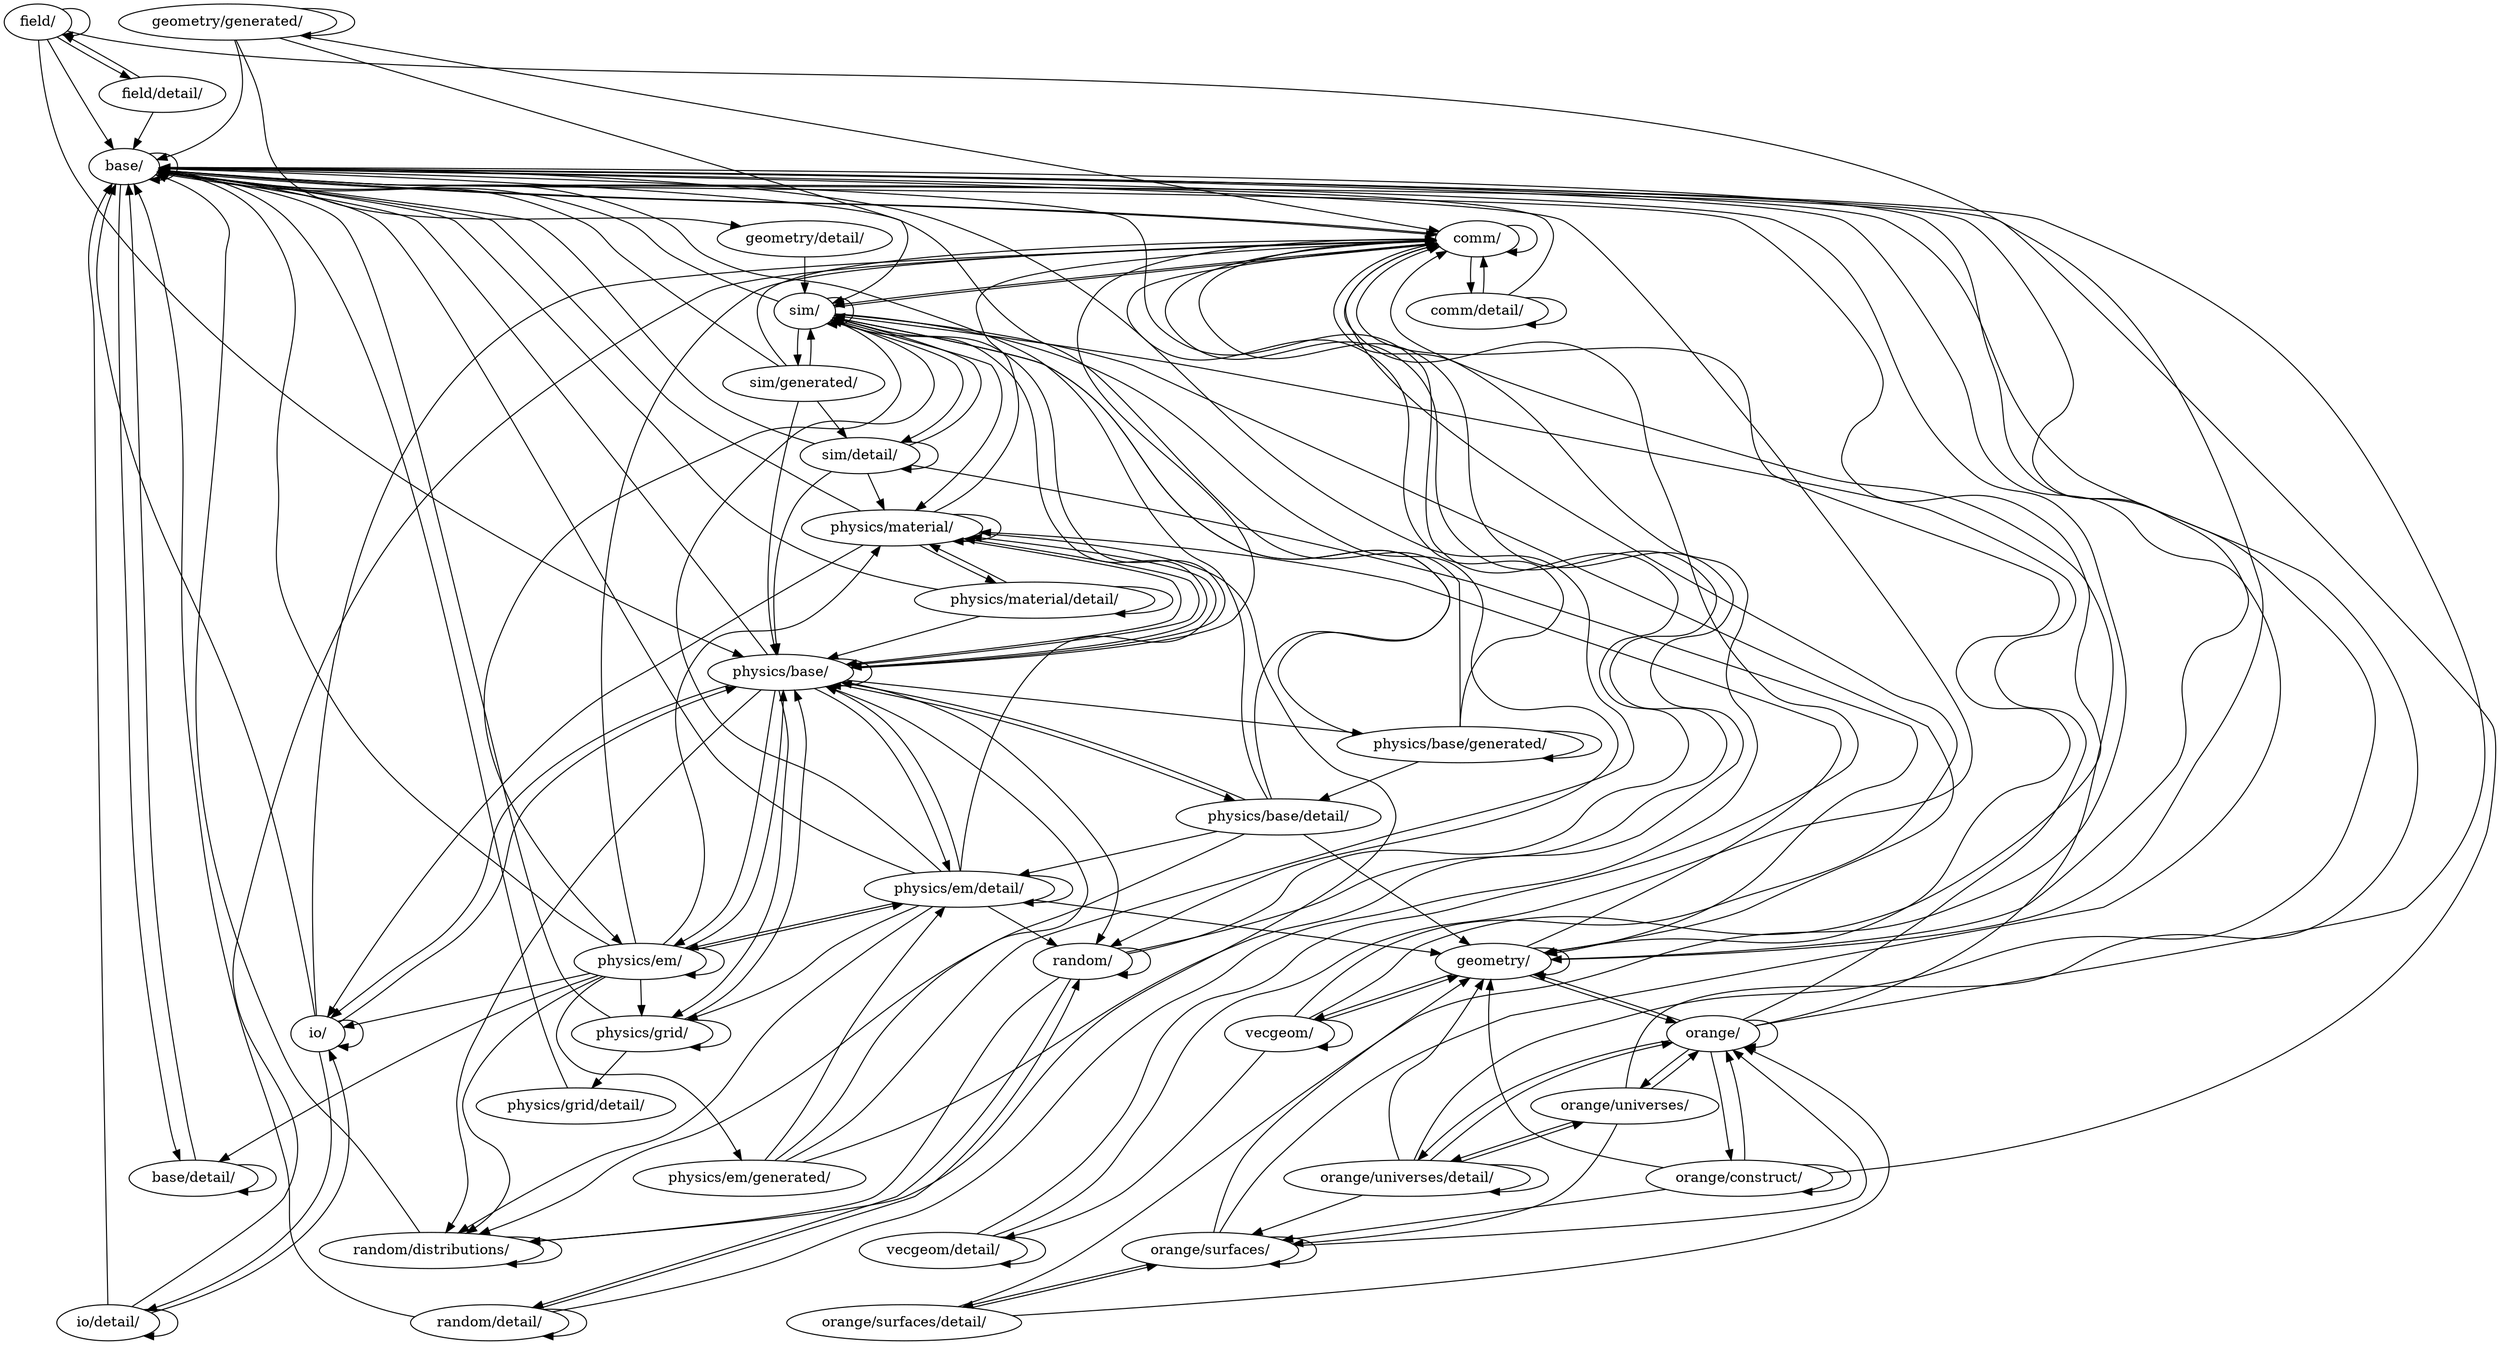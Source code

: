 digraph packages {
// margin=0.0
// mindist=0.1
//  rankdir=TB
// nodesep="+0.05,0.5"
// size="36,36"
"base/" -> "base/" [weight=0.503] // [0.3333333333333333, 0.5, 0.5, 0.5, 0.16666666666666666, 0.3333333333333333, 1.0, 0.25, 0.2, 0.3333333333333333, 1.0, 0.3333333333333333, 0.3333333333333333, 0.5, 0.5, 0.5, 0.3333333333333333, 0.2, 0.3333333333333333, 0.3333333333333333, 0.3333333333333333, 0.5, 0.16666666666666666, 0.5, 1.0, 0.3333333333333333, 0.3333333333333333, 0.2, 0.5, 0.3333333333333333, 0.5, 0.25, 0.25, 0.5, 1.0, 0.5, 0.2, 1.0, 1.0, 1.0, 1.0, 1.0, 0.25, 1.0]
"base/" -> "base/detail/" [weight=0.423] // [0.3333333333333333, 0.16666666666666666, 0.2, 0.3333333333333333, 0.3333333333333333, 0.3333333333333333, 1.0, 1.0, 0.2, 0.25, 0.5]
"base/" -> "comm/" [weight=0.302] // [0.3333333333333333, 0.3333333333333333, 0.5, 0.2, 0.16666666666666666, 0.3333333333333333, 0.25]
"base/detail/" -> "base/" [weight=0.643] // [1.0, 1.0, 0.2, 0.25, 0.3333333333333333, 0.5, 1.0, 1.0, 0.5]
"base/detail/" -> "base/detail/" [weight=0.750] // [1.0, 0.5]
"comm/" -> "comm/" [weight=0.425] // [0.5, 0.3333333333333333, 0.16666666666666666, 0.5, 1.0, 0.5, 0.5, 0.2, 0.3333333333333333, 1.0, 0.14285714285714285, 0.5, 0.5, 0.2, 0.16666666666666666, 0.25]
"comm/" -> "sim/" [weight=0.750] // [0.5, 1.0]
"comm/" -> "base/" [weight=0.369] // [0.3333333333333333, 0.16666666666666666, 1.0, 0.5, 0.5, 0.2, 0.5, 0.3333333333333333, 0.14285714285714285, 0.5, 0.2, 0.16666666666666666, 0.25]
"comm/" -> "comm/detail/" [weight=0.567] // [1.0, 0.5, 0.2]
"comm/detail/" -> "comm/detail/" [weight=0.500] // [0.5]
"comm/detail/" -> "base/" [weight=0.500] // [0.5]
"comm/detail/" -> "comm/" [weight=1.000] // [1.0]
"field/" -> "base/" [weight=0.333] // [0.5, 0.125, 0.3333333333333333, 0.125, 0.25, 0.3333333333333333, 0.3333333333333333, 0.5, 0.5, 0.3333333333333333]
"field/" -> "field/" [weight=0.286] // [0.5, 0.125, 0.125, 0.25, 0.3333333333333333, 0.3333333333333333, 0.3333333333333333]
"field/" -> "geometry/" [weight=0.125] // [0.125]
"field/" -> "physics/base/" [weight=0.236] // [0.125, 0.25, 0.3333333333333333]
"field/" -> "field/detail/" [weight=0.229] // [0.125, 0.3333333333333333]
"field/detail/" -> "base/" [weight=0.200] // [0.2]
"field/detail/" -> "field/" [weight=0.200] // [0.2]
"geometry/" -> "base/" [weight=0.237] // [0.25, 0.3333333333333333, 0.1, 0.16666666666666666, 0.3333333333333333]
"geometry/" -> "vecgeom/" [weight=0.500] // [0.5, 0.5, 0.5]
"geometry/" -> "orange/" [weight=0.400] // [0.5, 0.1, 0.5, 0.5]
"geometry/" -> "geometry/" [weight=0.420] // [0.3333333333333333, 0.1, 0.16666666666666666, 1.0, 0.5]
"geometry/" -> "physics/material/" [weight=0.250] // [0.3333333333333333, 0.16666666666666666]
"geometry/" -> "comm/" [weight=0.100] // [0.1]
"geometry/detail/" -> "sim/" [weight=1.000] // [1.0]
"geometry/generated/" -> "geometry/generated/" [weight=0.171] // [0.2, 0.14285714285714285]
"geometry/generated/" -> "base/" [weight=0.198] // [0.2, 0.14285714285714285, 0.25]
"geometry/generated/" -> "sim/" [weight=0.198] // [0.2, 0.14285714285714285, 0.25]
"geometry/generated/" -> "geometry/detail/" [weight=0.171] // [0.2, 0.14285714285714285]
"geometry/generated/" -> "comm/" [weight=0.143] // [0.14285714285714285]
"io/" -> "io/" [weight=0.471] // [0.25, 1.0, 0.25, 0.5, 0.09090909090909091, 0.5, 0.125, 0.3333333333333333, 1.0, 0.2, 1.0, 0.5, 0.5, 1.0, 0.5, 0.5, 0.5, 0.16666666666666666, 1.0, 0.16666666666666666, 0.2, 0.3333333333333333, 0.2, 0.5]
"io/" -> "base/" [weight=0.458] // [0.25, 0.25, 0.5, 0.09090909090909091, 0.125, 1.0, 0.3333333333333333, 1.0, 0.5, 1.0, 0.5, 0.5, 0.5, 1.0, 0.16666666666666666, 0.16666666666666666, 0.5, 0.2, 0.3333333333333333, 0.2, 0.5]
"io/" -> "comm/" [weight=0.189] // [0.25, 0.25, 0.09090909090909091, 0.16666666666666666, 0.16666666666666666, 0.2, 0.2]
"io/" -> "physics/base/" [weight=0.335] // [0.25, 0.5, 0.09090909090909091, 0.5]
"io/" -> "io/detail/" [weight=0.262] // [0.09090909090909091, 0.125, 0.5, 0.3333333333333333]
"io/detail/" -> "io/detail/" [weight=0.502] // [0.5, 0.3333333333333333, 1.0, 0.3333333333333333, 0.5, 0.25, 0.1, 0.5, 1.0]
"io/detail/" -> "base/" [weight=0.419] // [0.3333333333333333, 0.3333333333333333, 0.25, 0.1, 0.5, 1.0]
"io/detail/" -> "comm/" [weight=0.419] // [0.3333333333333333, 0.3333333333333333, 0.5, 1.0, 0.25, 0.1]
"io/detail/" -> "io/" [weight=0.217] // [0.1, 0.3333333333333333]
"orange/" -> "base/" [weight=0.259] // [0.16666666666666666, 0.05263157894736842, 0.16666666666666666, 0.16666666666666666, 0.5, 0.5]
"orange/" -> "geometry/" [weight=0.167] // [0.16666666666666666, 0.16666666666666666, 0.16666666666666666]
"orange/" -> "sim/" [weight=0.167] // [0.16666666666666666]
"orange/" -> "orange/" [weight=0.211] // [0.16666666666666666, 0.05263157894736842, 0.16666666666666666, 0.16666666666666666, 0.5]
"orange/" -> "comm/" [weight=0.053] // [0.05263157894736842]
"orange/" -> "orange/construct/" [weight=0.053] // [0.05263157894736842]
"orange/" -> "orange/universes/detail/" [weight=0.110] // [0.05263157894736842, 0.16666666666666666]
"orange/" -> "orange/universes/" [weight=0.167] // [0.16666666666666666]
"orange/construct/" -> "orange/" [weight=0.340] // [1.0, 0.16666666666666666, 0.3333333333333333, 0.2, 0.09090909090909091, 0.25]
"orange/construct/" -> "orange/construct/" [weight=0.422] // [0.5, 1.0, 0.16666666666666666, 0.16666666666666666, 0.2, 1.0, 0.09090909090909091, 0.25]
"orange/construct/" -> "base/" [weight=0.244] // [0.5, 0.16666666666666666, 0.16666666666666666, 0.3333333333333333, 0.2, 0.09090909090909091, 0.25]
"orange/construct/" -> "orange/surfaces/" [weight=0.129] // [0.16666666666666666, 0.09090909090909091]
"orange/construct/" -> "geometry/" [weight=0.208] // [0.16666666666666666, 0.25]
"orange/surfaces/" -> "base/" [weight=0.186] // [0.14285714285714285, 0.16666666666666666, 0.2, 0.16666666666666666, 0.16666666666666666, 0.3333333333333333, 0.125]
"orange/surfaces/" -> "geometry/" [weight=0.336] // [0.14285714285714285, 0.2, 0.5, 0.5]
"orange/surfaces/" -> "orange/" [weight=0.402] // [0.14285714285714285, 0.16666666666666666, 0.2, 0.5, 1.0]
"orange/surfaces/" -> "orange/surfaces/detail/" [weight=0.195] // [0.14285714285714285, 0.16666666666666666, 0.16666666666666666, 0.16666666666666666, 0.3333333333333333]
"orange/surfaces/" -> "orange/surfaces/" [weight=0.312] // [0.125, 0.5]
"orange/surfaces/detail/" -> "base/" [weight=0.175] // [0.25, 0.1]
"orange/surfaces/detail/" -> "orange/" [weight=0.175] // [0.25, 0.1]
"orange/surfaces/detail/" -> "orange/surfaces/" [weight=0.100] // [0.1]
"orange/universes/" -> "base/" [weight=0.156] // [0.1111111111111111, 0.2]
"orange/universes/" -> "orange/" [weight=0.156] // [0.1111111111111111, 0.2]
"orange/universes/" -> "orange/surfaces/" [weight=0.111] // [0.1111111111111111]
"orange/universes/" -> "orange/universes/detail/" [weight=0.111] // [0.1111111111111111]
"orange/universes/detail/" -> "base/" [weight=0.265] // [0.25, 0.5, 0.14285714285714285, 0.25, 0.25, 0.2]
"orange/universes/detail/" -> "orange/" [weight=0.250] // [0.25, 0.25]
"orange/universes/detail/" -> "orange/universes/detail/" [weight=0.211] // [0.25, 0.14285714285714285, 0.25, 0.2]
"orange/universes/detail/" -> "orange/surfaces/" [weight=0.143] // [0.14285714285714285]
"orange/universes/detail/" -> "orange/universes/" [weight=0.171] // [0.14285714285714285, 0.2]
"orange/universes/detail/" -> "geometry/" [weight=0.250] // [0.25]
"physics/base/" -> "base/" [weight=0.249] // [0.16666666666666666, 0.2, 0.09090909090909091, 0.16666666666666666, 0.1, 0.1111111111111111, 0.125, 0.3333333333333333, 0.25, 1.0, 0.2, 0.25, 0.25, 0.125, 0.07692307692307693, 0.05555555555555555, 0.1111111111111111, 0.16666666666666666, 0.05263157894736842, 0.07142857142857142, 0.3333333333333333, 0.16666666666666666, 0.5, 1.0, 0.3333333333333333]
"physics/base/" -> "physics/material/" [weight=0.109] // [0.16666666666666666, 0.2, 0.09090909090909091, 0.16666666666666666, 0.1, 0.07692307692307693, 0.05555555555555555, 0.05263157894736842, 0.07142857142857142]
"physics/base/" -> "physics/base/" [weight=0.274] // [0.16666666666666666, 0.2, 0.09090909090909091, 0.16666666666666666, 1.0, 0.1, 0.1111111111111111, 0.125, 0.25, 0.2, 0.25, 0.25, 0.125, 1.0, 0.07692307692307693, 0.05555555555555555, 0.1111111111111111, 0.16666666666666666, 0.05263157894736842, 0.07142857142857142, 0.3333333333333333, 1.0, 0.16666666666666666, 0.5]
"physics/base/" -> "io/" [weight=0.138] // [0.09090909090909091, 0.1, 0.1111111111111111, 0.25]
"physics/base/" -> "physics/grid/" [weight=0.087] // [0.1, 0.07692307692307693, 0.05555555555555555, 0.05263157894736842, 0.07142857142857142, 0.16666666666666666]
"physics/base/" -> "sim/" [weight=0.277] // [0.3333333333333333, 0.25, 0.07692307692307693, 0.05555555555555555, 0.1111111111111111, 0.16666666666666666, 1.0, 0.3333333333333333, 0.16666666666666666]
"physics/base/" -> "physics/base/detail/" [weight=0.333] // [0.3333333333333333]
"physics/base/" -> "physics/em/" [weight=0.064] // [0.07692307692307693, 0.05555555555555555, 0.05263157894736842, 0.07142857142857142]
"physics/base/" -> "physics/em/detail/" [weight=0.074] // [0.07692307692307693, 0.07142857142857142]
"physics/base/" -> "comm/" [weight=0.056] // [0.05555555555555555]
"physics/base/" -> "physics/base/generated/" [weight=0.056] // [0.05555555555555555]
"physics/base/" -> "random/" [weight=0.053] // [0.05263157894736842]
"physics/base/" -> "random/distributions/" [weight=0.053] // [0.05263157894736842]
"physics/base/detail/" -> "base/" [weight=0.208] // [0.09090909090909091, 0.3333333333333333, 0.2]
"physics/base/detail/" -> "geometry/" [weight=0.091] // [0.09090909090909091]
"physics/base/detail/" -> "physics/base/" [weight=0.264] // [0.09090909090909091, 0.5, 0.2]
"physics/base/detail/" -> "physics/em/detail/" [weight=0.091] // [0.09090909090909091]
"physics/base/detail/" -> "sim/" [weight=0.281] // [0.09090909090909091, 0.5, 0.3333333333333333, 0.2]
"physics/base/detail/" -> "random/distributions/" [weight=0.200] // [0.2]
"physics/base/generated/" -> "physics/base/generated/" [weight=0.171] // [0.2, 0.14285714285714285, 0.2, 0.14285714285714285, 0.2, 0.14285714285714285]
"physics/base/generated/" -> "base/" [weight=0.198] // [0.2, 0.14285714285714285, 0.25, 0.2, 0.14285714285714285, 0.25, 0.2, 0.14285714285714285, 0.25]
"physics/base/generated/" -> "sim/" [weight=0.198] // [0.2, 0.14285714285714285, 0.25, 0.2, 0.14285714285714285, 0.25, 0.2, 0.14285714285714285, 0.25]
"physics/base/generated/" -> "physics/base/detail/" [weight=0.171] // [0.2, 0.14285714285714285, 0.2, 0.14285714285714285, 0.2, 0.14285714285714285]
"physics/base/generated/" -> "comm/" [weight=0.143] // [0.14285714285714285, 0.14285714285714285, 0.14285714285714285]
"physics/em/" -> "base/" [weight=0.165] // [0.14285714285714285, 0.14285714285714285, 0.14285714285714285, 0.05263157894736842, 0.2, 0.25, 0.14285714285714285, 0.09090909090909091, 0.2, 0.2, 0.125, 0.1111111111111111, 0.3333333333333333, 0.125, 0.16666666666666666, 0.2, 0.25, 0.16666666666666666, 0.06666666666666667, 0.16666666666666666, 0.1111111111111111, 0.25, 0.14285714285714285, 0.07142857142857142, 0.25, 0.09090909090909091, 0.25, 0.08333333333333333, 0.16666666666666666, 0.09090909090909091, 0.3333333333333333]
"physics/em/" -> "physics/base/" [weight=0.215] // [0.14285714285714285, 0.14285714285714285, 0.14285714285714285, 0.05263157894736842, 0.2, 0.25, 0.3333333333333333, 0.14285714285714285, 0.25, 0.09090909090909091, 0.2, 0.3333333333333333, 0.2, 0.3333333333333333, 0.5, 0.1111111111111111, 0.3333333333333333, 0.125, 0.16666666666666666, 0.2, 0.3333333333333333, 0.25, 0.3333333333333333, 0.06666666666666667, 0.16666666666666666, 0.1111111111111111, 0.5, 0.25, 0.3333333333333333, 0.25, 0.14285714285714285, 0.25, 0.07142857142857142, 0.25, 0.25, 0.09090909090909091, 0.25, 0.08333333333333333, 0.16666666666666666, 0.09090909090909091, 0.3333333333333333]
"physics/em/" -> "random/distributions/" [weight=0.143] // [0.14285714285714285, 0.14285714285714285]
"physics/em/" -> "physics/em/" [weight=0.199] // [0.14285714285714285, 0.14285714285714285, 0.05263157894736842, 0.2, 0.25, 0.14285714285714285, 0.09090909090909091, 0.2, 0.5, 0.2, 0.3333333333333333, 0.1111111111111111, 0.3333333333333333, 0.125, 0.2, 0.25, 0.06666666666666667, 0.1111111111111111, 0.25, 0.5, 0.14285714285714285, 0.07142857142857142, 0.5, 0.09090909090909091, 0.08333333333333333, 0.09090909090909091]
"physics/em/" -> "physics/material/" [weight=0.162] // [0.14285714285714285, 0.05263157894736842, 0.25, 0.125, 0.125, 0.16666666666666666, 0.16666666666666666, 0.06666666666666667, 0.16666666666666666, 0.25, 0.25, 0.07142857142857142, 0.25, 0.25, 0.25, 0.08333333333333333, 0.16666666666666666, 0.09090909090909091]
"physics/em/" -> "comm/" [weight=0.068] // [0.05263157894736842, 0.06666666666666667, 0.08333333333333333]
"physics/em/" -> "physics/em/detail/" [weight=0.200] // [0.05263157894736842, 0.3333333333333333, 0.09090909090909091, 0.2, 0.125, 0.1111111111111111, 0.3333333333333333, 0.3333333333333333, 0.3333333333333333, 0.16666666666666666, 0.06666666666666667, 0.16666666666666666, 0.1111111111111111, 0.5, 0.3333333333333333, 0.07142857142857142, 0.25, 0.09090909090909091, 0.25, 0.08333333333333333, 0.16666666666666666, 0.09090909090909091, 0.3333333333333333]
"physics/em/" -> "io/" [weight=0.174] // [0.2, 0.14285714285714285, 0.2, 0.2, 0.16666666666666666, 0.14285714285714285, 0.16666666666666666]
"physics/em/" -> "physics/em/generated/" [weight=0.138] // [0.25, 0.09090909090909091, 0.1111111111111111, 0.25, 0.06666666666666667, 0.1111111111111111, 0.25, 0.07142857142857142, 0.09090909090909091, 0.08333333333333333]
"physics/em/" -> "physics/grid/" [weight=0.164] // [0.3333333333333333, 0.06666666666666667, 0.09090909090909091]
"physics/em/" -> "base/detail/" [weight=0.071] // [0.07142857142857142]
"physics/em/detail/" -> "base/" [weight=0.168] // [0.3333333333333333, 0.058823529411764705, 0.2, 0.2, 0.2, 0.05, 0.25, 0.2, 0.08333333333333333, 0.25, 0.5, 0.16666666666666666, 0.16666666666666666, 0.125, 0.25, 0.07692307692307693, 0.1, 0.16666666666666666, 0.0625, 0.14285714285714285, 0.1111111111111111, 0.25, 0.058823529411764705, 0.2, 0.2, 0.2, 0.0625, 0.2, 0.3333333333333333, 0.09090909090909091, 0.08333333333333333, 0.16666666666666666, 0.07142857142857142, 0.2, 0.16666666666666666, 0.05263157894736842, 0.2, 0.16666666666666666, 0.16666666666666666, 0.07692307692307693, 0.2, 0.14285714285714285, 0.058823529411764705, 0.2, 0.2, 0.16666666666666666, 0.1, 0.125, 0.0625, 0.3333333333333333, 0.3333333333333333]
"physics/em/detail/" -> "physics/base/" [weight=0.154] // [0.3333333333333333, 0.058823529411764705, 0.25, 0.05, 0.2, 0.08333333333333333, 0.5, 0.5, 0.25, 0.07692307692307693, 0.1, 0.16666666666666666, 0.0625, 0.1111111111111111, 0.25, 0.058823529411764705, 0.2, 0.0625, 0.09090909090909091, 0.08333333333333333, 0.16666666666666666, 0.07142857142857142, 0.05263157894736842, 0.16666666666666666, 0.16666666666666666, 0.07692307692307693, 0.2, 0.14285714285714285, 0.058823529411764705, 0.2, 0.16666666666666666, 0.1, 0.125, 0.0625]
"physics/em/detail/" -> "physics/material/" [weight=0.090] // [0.058823529411764705, 0.05, 0.1, 0.14285714285714285, 0.1111111111111111, 0.0625, 0.09090909090909091, 0.08333333333333333, 0.07142857142857142, 0.05263157894736842, 0.07692307692307693, 0.2, 0.058823529411764705, 0.1, 0.125, 0.0625]
"physics/em/detail/" -> "random/distributions/" [weight=0.123] // [0.058823529411764705, 0.2, 0.25, 0.08333333333333333, 0.16666666666666666, 0.16666666666666666, 0.125, 0.07692307692307693, 0.0625, 0.058823529411764705, 0.2, 0.0625, 0.08333333333333333, 0.07142857142857142, 0.16666666666666666, 0.16666666666666666, 0.07692307692307693, 0.2, 0.0625]
"physics/em/detail/" -> "physics/em/detail/" [weight=0.145] // [0.058823529411764705, 0.2, 0.25, 0.2, 0.05, 0.25, 0.08333333333333333, 0.25, 0.2, 0.125, 0.07692307692307693, 0.3333333333333333, 0.1, 0.0625, 0.14285714285714285, 0.1111111111111111, 0.058823529411764705, 0.2, 0.0625, 0.2, 0.09090909090909091, 0.08333333333333333, 0.07142857142857142, 0.2, 0.16666666666666666, 0.05263157894736842, 0.2, 0.16666666666666666, 0.16666666666666666, 0.07692307692307693, 0.2, 0.14285714285714285, 0.058823529411764705, 0.2, 0.1, 0.125, 0.0625, 0.3333333333333333]
"physics/em/detail/" -> "sim/" [weight=0.202] // [0.2, 0.25, 0.2, 0.25, 0.25, 0.3333333333333333, 0.16666666666666666, 0.14285714285714285, 0.25, 0.2, 0.2, 0.2, 0.16666666666666666, 0.2, 0.2, 0.2, 0.16666666666666666, 0.0625]
"physics/em/detail/" -> "physics/em/" [weight=0.222] // [0.5, 0.16666666666666666, 0.16666666666666666, 0.2, 0.125, 0.0625, 0.3333333333333333]
"physics/em/detail/" -> "physics/grid/" [weight=0.120] // [0.1, 0.16666666666666666, 0.0625, 0.1111111111111111, 0.16666666666666666, 0.16666666666666666, 0.14285714285714285, 0.1, 0.125, 0.0625]
"physics/em/detail/" -> "random/" [weight=0.067] // [0.07142857142857142, 0.0625]
"physics/em/detail/" -> "geometry/" [weight=0.062] // [0.0625]
"physics/em/generated/" -> "physics/em/detail/" [weight=0.250] // [0.25, 0.16666666666666666, 0.3333333333333333, 0.25, 0.16666666666666666, 0.3333333333333333, 0.25, 0.16666666666666666, 0.3333333333333333, 0.25, 0.16666666666666666, 0.3333333333333333, 0.25, 0.16666666666666666, 0.3333333333333333, 0.25, 0.16666666666666666, 0.3333333333333333, 0.25, 0.16666666666666666, 0.3333333333333333, 0.25, 0.16666666666666666, 0.3333333333333333, 0.25, 0.16666666666666666, 0.3333333333333333, 0.25, 0.16666666666666666, 0.3333333333333333]
"physics/em/generated/" -> "base/" [weight=0.250] // [0.25, 0.16666666666666666, 0.3333333333333333, 0.25, 0.16666666666666666, 0.3333333333333333, 0.25, 0.16666666666666666, 0.3333333333333333, 0.25, 0.16666666666666666, 0.3333333333333333, 0.25, 0.16666666666666666, 0.3333333333333333, 0.25, 0.16666666666666666, 0.3333333333333333, 0.25, 0.16666666666666666, 0.3333333333333333, 0.25, 0.16666666666666666, 0.3333333333333333, 0.25, 0.16666666666666666, 0.3333333333333333, 0.25, 0.16666666666666666, 0.3333333333333333]
"physics/em/generated/" -> "physics/base/" [weight=0.208] // [0.25, 0.16666666666666666, 0.25, 0.16666666666666666, 0.25, 0.16666666666666666, 0.25, 0.16666666666666666, 0.25, 0.16666666666666666, 0.25, 0.16666666666666666, 0.25, 0.16666666666666666, 0.25, 0.16666666666666666, 0.25, 0.16666666666666666, 0.25, 0.16666666666666666]
"physics/em/generated/" -> "comm/" [weight=0.167] // [0.16666666666666666, 0.16666666666666666, 0.16666666666666666, 0.16666666666666666, 0.16666666666666666, 0.16666666666666666, 0.16666666666666666, 0.16666666666666666, 0.16666666666666666, 0.16666666666666666]
"physics/grid/" -> "physics/grid/" [weight=0.294] // [1.0, 0.16666666666666666, 0.125, 0.2, 0.2, 0.25, 0.25, 0.14285714285714285, 0.3333333333333333, 0.2, 0.5, 0.25, 0.2]
"physics/grid/" -> "base/" [weight=0.276] // [0.16666666666666666, 0.25, 0.16666666666666666, 0.125, 0.2, 0.5, 0.2, 0.2, 0.3333333333333333, 0.25, 0.25, 0.5, 0.14285714285714285, 0.25, 0.5, 0.3333333333333333, 0.2, 0.5, 0.25, 0.2]
"physics/grid/" -> "physics/base/" [weight=0.206] // [0.16666666666666666, 0.25, 0.2]
"physics/grid/" -> "physics/grid/detail/" [weight=0.206] // [0.16666666666666666, 0.2, 0.25]
"physics/grid/detail/" -> "base/" [weight=0.667] // [0.3333333333333333, 1.0]
"physics/material/" -> "base/" [weight=0.264] // [0.125, 0.25, 0.2, 0.06666666666666667, 0.125, 0.14285714285714285, 0.2, 1.0]
"physics/material/" -> "random/distributions/" [weight=0.125] // [0.125]
"physics/material/" -> "physics/material/" [weight=0.159] // [0.125, 0.25, 0.2, 0.06666666666666667, 0.125, 0.14285714285714285, 0.2]
"physics/material/" -> "physics/base/" [weight=0.179] // [0.25, 0.2, 0.125, 0.14285714285714285]
"physics/material/" -> "comm/" [weight=0.067] // [0.06666666666666667]
"physics/material/" -> "io/" [weight=0.067] // [0.06666666666666667]
"physics/material/" -> "physics/material/detail/" [weight=0.067] // [0.06666666666666667]
"physics/material/detail/" -> "physics/material/detail/" [weight=0.167] // [0.16666666666666666]
"physics/material/detail/" -> "base/" [weight=0.333] // [0.16666666666666666, 0.5]
"physics/material/detail/" -> "physics/material/" [weight=0.167] // [0.16666666666666666]
"physics/material/detail/" -> "physics/base/" [weight=0.500] // [0.5]
"random/" -> "random/" [weight=0.483] // [0.3333333333333333, 0.25, 1.0, 0.5, 0.5, 0.5, 0.25, 0.16666666666666666, 1.0, 0.3333333333333333]
"random/" -> "base/" [weight=0.260] // [0.3333333333333333, 0.16666666666666666, 0.25, 0.3333333333333333, 0.25, 0.25, 0.16666666666666666, 0.3333333333333333]
"random/" -> "random/detail/" [weight=0.222] // [0.3333333333333333, 0.16666666666666666, 0.16666666666666666]
"random/" -> "comm/" [weight=0.167] // [0.16666666666666666]
"random/" -> "random/distributions/" [weight=0.250] // [0.25, 0.3333333333333333, 0.16666666666666666]
"random/detail/" -> "random/detail/" [weight=0.225] // [0.25, 0.2]
"random/detail/" -> "base/" [weight=0.557] // [0.25, 0.2, 0.3333333333333333, 1.0, 1.0]
"random/detail/" -> "random/" [weight=0.261] // [0.25, 0.2, 0.3333333333333333]
"random/detail/" -> "comm/" [weight=0.200] // [0.2]
"random/distributions/" -> "base/" [weight=0.250] // [0.25, 0.25, 0.16666666666666666, 0.5, 0.25, 0.16666666666666666, 0.16666666666666666, 0.25, 0.25, 0.25, 0.25]
"random/distributions/" -> "random/distributions/" [weight=0.225] // [0.25, 0.25, 0.16666666666666666, 0.25, 0.16666666666666666, 0.16666666666666666, 0.25, 0.25, 0.25, 0.25]
"sim/" -> "sim/" [weight=0.381] // [0.5, 1.0, 1.0, 0.25, 0.2, 1.0, 0.09090909090909091, 0.09090909090909091, 0.3333333333333333, 0.3333333333333333, 0.2, 0.5, 0.16666666666666666, 0.2, 0.1111111111111111, 0.5, 0.3333333333333333, 0.1, 0.3333333333333333]
"sim/" -> "base/" [weight=0.279] // [0.5, 0.25, 0.2, 0.09090909090909091, 0.09090909090909091, 0.3333333333333333, 0.3333333333333333, 0.2, 0.5, 0.16666666666666666, 0.2, 0.1111111111111111, 0.5, 0.3333333333333333, 0.1, 0.3333333333333333, 0.5]
"sim/" -> "geometry/" [weight=0.098] // [0.09090909090909091, 0.09090909090909091, 0.1111111111111111]
"sim/" -> "physics/base/" [weight=0.165] // [0.09090909090909091, 0.09090909090909091, 0.16666666666666666, 0.2, 0.1111111111111111, 0.3333333333333333]
"sim/" -> "physics/em/" [weight=0.091] // [0.09090909090909091, 0.09090909090909091]
"sim/" -> "physics/material/" [weight=0.091] // [0.09090909090909091, 0.09090909090909091]
"sim/" -> "random/" [weight=0.091] // [0.09090909090909091, 0.09090909090909091]
"sim/" -> "comm/" [weight=0.156] // [0.2, 0.1111111111111111]
"sim/" -> "sim/detail/" [weight=0.217] // [0.1, 0.3333333333333333]
"sim/" -> "sim/generated/" [weight=0.100] // [0.1]
"sim/detail/" -> "geometry/" [weight=0.131] // [0.1, 0.125, 0.16666666666666666]
"sim/detail/" -> "physics/base/" [weight=0.131] // [0.1, 0.125, 0.16666666666666666]
"sim/detail/" -> "physics/material/" [weight=0.100] // [0.1]
"sim/detail/" -> "sim/" [weight=0.245] // [0.1, 0.125, 0.5, 0.16666666666666666, 0.3333333333333333]
"sim/detail/" -> "sim/detail/" [weight=0.244] // [0.1, 0.125, 0.5, 0.25]
"sim/detail/" -> "base/" [weight=0.247] // [0.1, 0.125, 0.5, 0.16666666666666666, 0.25, 0.25, 0.3333333333333333, 0.25]
"sim/generated/" -> "sim/detail/" [weight=0.342] // [0.5, 0.3333333333333333, 0.2, 0.5, 0.3333333333333333, 0.2, 0.5, 0.3333333333333333, 0.16666666666666666, 0.5, 0.3333333333333333, 0.2]
"sim/generated/" -> "base/" [weight=0.342] // [0.5, 0.3333333333333333, 0.2, 0.5, 0.3333333333333333, 0.2, 0.5, 0.3333333333333333, 0.16666666666666666, 0.5, 0.3333333333333333, 0.2]
"sim/generated/" -> "comm/" [weight=0.333] // [0.3333333333333333, 0.3333333333333333, 0.3333333333333333, 0.3333333333333333]
"sim/generated/" -> "sim/" [weight=0.192] // [0.2, 0.2, 0.16666666666666666, 0.2]
"sim/generated/" -> "physics/base/" [weight=0.167] // [0.16666666666666666]
"vecgeom/" -> "base/" [weight=0.174] // [0.125, 0.125, 0.3333333333333333, 0.1111111111111111]
"vecgeom/" -> "geometry/" [weight=0.190] // [0.125, 0.3333333333333333, 0.1111111111111111]
"vecgeom/" -> "vecgeom/detail/" [weight=0.118] // [0.125, 0.1111111111111111]
"vecgeom/" -> "vecgeom/" [weight=0.190] // [0.125, 0.3333333333333333, 0.1111111111111111]
"vecgeom/" -> "comm/" [weight=0.125] // [0.125]
"vecgeom/detail/" -> "base/" [weight=0.583] // [1.0, 0.3333333333333333, 0.3333333333333333, 0.25, 1.0]
"vecgeom/detail/" -> "vecgeom/detail/" [weight=0.333] // [0.3333333333333333]
"vecgeom/detail/" -> "comm/" [weight=0.333] // [0.3333333333333333]
}
